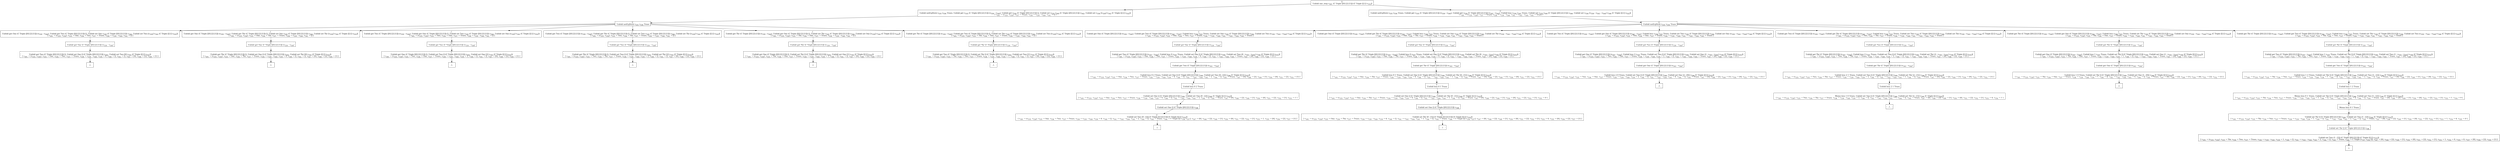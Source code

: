 digraph {
    graph [rankdir=TB
          ,bgcolor=transparent];
    node [shape=box
         ,fillcolor=white
         ,style=filled];
    0 [label=<O <BR/> Unfold one_step v<SUB>491</SUB> (C Triple [[0] [2] [1]]) (C Triple [[] [] v<SUB>532</SUB>])>];
    1 [label=<C <BR/> Unfold notEqStick v<SUB>535</SUB> v<SUB>536</SUB> Trueo, Unfold get v<SUB>535</SUB> (C Triple [[0] [2] [1]]) (v<SUB>539</SUB> : v<SUB>540</SUB>), Unfold get v<SUB>536</SUB> (C Triple [[0] [2] [1]]) [], Unfold set v<SUB>535</SUB> v<SUB>540</SUB> (C Triple [[0] [2] [1]]) v<SUB>542</SUB>, Unfold set v<SUB>536</SUB> [v<SUB>539</SUB>] v<SUB>542</SUB> (C Triple [[] [] v<SUB>532</SUB>]) <BR/>  [ v<SUB>491</SUB> &rarr; (v<SUB>535</SUB>, v<SUB>536</SUB>), v<SUB>537</SUB> &rarr; Trueo, v<SUB>538</SUB> &rarr; v<SUB>539</SUB> : v<SUB>540</SUB>, v<SUB>541</SUB> &rarr; [] ] >];
    2 [label=<C <BR/> Unfold notEqStick v<SUB>535</SUB> v<SUB>536</SUB> Trueo, Unfold get v<SUB>535</SUB> (C Triple [[0] [2] [1]]) (v<SUB>539</SUB> : v<SUB>540</SUB>), Unfold get v<SUB>536</SUB> (C Triple [[0] [2] [1]]) (v<SUB>543</SUB> : v<SUB>544</SUB>), Unfold less v<SUB>539</SUB> v<SUB>543</SUB> Trueo, Unfold set v<SUB>535</SUB> v<SUB>540</SUB> (C Triple [[0] [2] [1]]) v<SUB>546</SUB>, Unfold set v<SUB>536</SUB> (v<SUB>539</SUB> : v<SUB>543</SUB> : v<SUB>544</SUB>) v<SUB>546</SUB> (C Triple [[] [] v<SUB>532</SUB>]) <BR/>  [ v<SUB>491</SUB> &rarr; (v<SUB>535</SUB>, v<SUB>536</SUB>), v<SUB>537</SUB> &rarr; Trueo, v<SUB>538</SUB> &rarr; v<SUB>539</SUB> : v<SUB>540</SUB>, v<SUB>541</SUB> &rarr; v<SUB>543</SUB> : v<SUB>544</SUB>, v<SUB>545</SUB> &rarr; Trueo ] >];
    3 [label=<O <BR/> Unfold notEqStick v<SUB>535</SUB> v<SUB>536</SUB> Trueo>];
    4 [label=<C <BR/> Unfold get One (C Triple [[0] [2] [1]]) (v<SUB>539</SUB> : v<SUB>540</SUB>), Unfold get Two (C Triple [[0] [2] [1]]) [], Unfold set One v<SUB>540</SUB> (C Triple [[0] [2] [1]]) v<SUB>542</SUB>, Unfold set Two [v<SUB>539</SUB>] v<SUB>542</SUB> (C Triple [[] [] v<SUB>532</SUB>]) <BR/>  [ v<SUB>491</SUB> &rarr; (v<SUB>535</SUB>, v<SUB>536</SUB>), v<SUB>535</SUB> &rarr; One, v<SUB>536</SUB> &rarr; Two, v<SUB>537</SUB> &rarr; Trueo, v<SUB>538</SUB> &rarr; v<SUB>539</SUB> : v<SUB>540</SUB>, v<SUB>541</SUB> &rarr; [] ] >];
    5 [label=<C <BR/> Unfold get One (C Triple [[0] [2] [1]]) (v<SUB>539</SUB> : v<SUB>540</SUB>), Unfold get Thr (C Triple [[0] [2] [1]]) [], Unfold set One v<SUB>540</SUB> (C Triple [[0] [2] [1]]) v<SUB>542</SUB>, Unfold set Thr [v<SUB>539</SUB>] v<SUB>542</SUB> (C Triple [[] [] v<SUB>532</SUB>]) <BR/>  [ v<SUB>491</SUB> &rarr; (v<SUB>535</SUB>, v<SUB>536</SUB>), v<SUB>535</SUB> &rarr; One, v<SUB>536</SUB> &rarr; Thr, v<SUB>537</SUB> &rarr; Trueo, v<SUB>538</SUB> &rarr; v<SUB>539</SUB> : v<SUB>540</SUB>, v<SUB>541</SUB> &rarr; [] ] >];
    6 [label=<C <BR/> Unfold get Two (C Triple [[0] [2] [1]]) (v<SUB>539</SUB> : v<SUB>540</SUB>), Unfold get One (C Triple [[0] [2] [1]]) [], Unfold set Two v<SUB>540</SUB> (C Triple [[0] [2] [1]]) v<SUB>542</SUB>, Unfold set One [v<SUB>539</SUB>] v<SUB>542</SUB> (C Triple [[] [] v<SUB>532</SUB>]) <BR/>  [ v<SUB>491</SUB> &rarr; (v<SUB>535</SUB>, v<SUB>536</SUB>), v<SUB>535</SUB> &rarr; Two, v<SUB>536</SUB> &rarr; One, v<SUB>537</SUB> &rarr; Trueo, v<SUB>538</SUB> &rarr; v<SUB>539</SUB> : v<SUB>540</SUB>, v<SUB>541</SUB> &rarr; [] ] >];
    7 [label=<C <BR/> Unfold get Two (C Triple [[0] [2] [1]]) (v<SUB>539</SUB> : v<SUB>540</SUB>), Unfold get Thr (C Triple [[0] [2] [1]]) [], Unfold set Two v<SUB>540</SUB> (C Triple [[0] [2] [1]]) v<SUB>542</SUB>, Unfold set Thr [v<SUB>539</SUB>] v<SUB>542</SUB> (C Triple [[] [] v<SUB>532</SUB>]) <BR/>  [ v<SUB>491</SUB> &rarr; (v<SUB>535</SUB>, v<SUB>536</SUB>), v<SUB>535</SUB> &rarr; Two, v<SUB>536</SUB> &rarr; Thr, v<SUB>537</SUB> &rarr; Trueo, v<SUB>538</SUB> &rarr; v<SUB>539</SUB> : v<SUB>540</SUB>, v<SUB>541</SUB> &rarr; [] ] >];
    8 [label=<C <BR/> Unfold get Thr (C Triple [[0] [2] [1]]) (v<SUB>539</SUB> : v<SUB>540</SUB>), Unfold get One (C Triple [[0] [2] [1]]) [], Unfold set Thr v<SUB>540</SUB> (C Triple [[0] [2] [1]]) v<SUB>542</SUB>, Unfold set One [v<SUB>539</SUB>] v<SUB>542</SUB> (C Triple [[] [] v<SUB>532</SUB>]) <BR/>  [ v<SUB>491</SUB> &rarr; (v<SUB>535</SUB>, v<SUB>536</SUB>), v<SUB>535</SUB> &rarr; Thr, v<SUB>536</SUB> &rarr; One, v<SUB>537</SUB> &rarr; Trueo, v<SUB>538</SUB> &rarr; v<SUB>539</SUB> : v<SUB>540</SUB>, v<SUB>541</SUB> &rarr; [] ] >];
    9 [label=<C <BR/> Unfold get Thr (C Triple [[0] [2] [1]]) (v<SUB>539</SUB> : v<SUB>540</SUB>), Unfold get Two (C Triple [[0] [2] [1]]) [], Unfold set Thr v<SUB>540</SUB> (C Triple [[0] [2] [1]]) v<SUB>542</SUB>, Unfold set Two [v<SUB>539</SUB>] v<SUB>542</SUB> (C Triple [[] [] v<SUB>532</SUB>]) <BR/>  [ v<SUB>491</SUB> &rarr; (v<SUB>535</SUB>, v<SUB>536</SUB>), v<SUB>535</SUB> &rarr; Thr, v<SUB>536</SUB> &rarr; Two, v<SUB>537</SUB> &rarr; Trueo, v<SUB>538</SUB> &rarr; v<SUB>539</SUB> : v<SUB>540</SUB>, v<SUB>541</SUB> &rarr; [] ] >];
    10 [label=<O <BR/> Unfold get One (C Triple [[0] [2] [1]]) (v<SUB>539</SUB> : v<SUB>540</SUB>)>];
    11 [label=<C <BR/> Unfold get Two (C Triple [[0] [2] [1]]) [], Unfold set One [] (C Triple [[0] [2] [1]]) v<SUB>542</SUB>, Unfold set Two [0] v<SUB>542</SUB> (C Triple [[] [] v<SUB>532</SUB>]) <BR/>  [ v<SUB>491</SUB> &rarr; (v<SUB>535</SUB>, v<SUB>536</SUB>), v<SUB>535</SUB> &rarr; One, v<SUB>536</SUB> &rarr; Two, v<SUB>537</SUB> &rarr; Trueo, v<SUB>538</SUB> &rarr; v<SUB>539</SUB> : v<SUB>540</SUB>, v<SUB>539</SUB> &rarr; 0, v<SUB>540</SUB> &rarr; [], v<SUB>541</SUB> &rarr; [], v<SUB>547</SUB> &rarr; [0], v<SUB>548</SUB> &rarr; [2], v<SUB>549</SUB> &rarr; [1] ] >];
    12 [label=<_|_>];
    13 [label=<O <BR/> Unfold get One (C Triple [[0] [2] [1]]) (v<SUB>539</SUB> : v<SUB>540</SUB>)>];
    14 [label=<C <BR/> Unfold get Thr (C Triple [[0] [2] [1]]) [], Unfold set One [] (C Triple [[0] [2] [1]]) v<SUB>542</SUB>, Unfold set Thr [0] v<SUB>542</SUB> (C Triple [[] [] v<SUB>532</SUB>]) <BR/>  [ v<SUB>491</SUB> &rarr; (v<SUB>535</SUB>, v<SUB>536</SUB>), v<SUB>535</SUB> &rarr; One, v<SUB>536</SUB> &rarr; Thr, v<SUB>537</SUB> &rarr; Trueo, v<SUB>538</SUB> &rarr; v<SUB>539</SUB> : v<SUB>540</SUB>, v<SUB>539</SUB> &rarr; 0, v<SUB>540</SUB> &rarr; [], v<SUB>541</SUB> &rarr; [], v<SUB>547</SUB> &rarr; [0], v<SUB>548</SUB> &rarr; [2], v<SUB>549</SUB> &rarr; [1] ] >];
    15 [label=<_|_>];
    16 [label=<O <BR/> Unfold get Two (C Triple [[0] [2] [1]]) (v<SUB>539</SUB> : v<SUB>540</SUB>)>];
    17 [label=<C <BR/> Unfold get One (C Triple [[0] [2] [1]]) [], Unfold set Two [] (C Triple [[0] [2] [1]]) v<SUB>542</SUB>, Unfold set One [2] v<SUB>542</SUB> (C Triple [[] [] v<SUB>532</SUB>]) <BR/>  [ v<SUB>491</SUB> &rarr; (v<SUB>535</SUB>, v<SUB>536</SUB>), v<SUB>535</SUB> &rarr; Two, v<SUB>536</SUB> &rarr; One, v<SUB>537</SUB> &rarr; Trueo, v<SUB>538</SUB> &rarr; v<SUB>539</SUB> : v<SUB>540</SUB>, v<SUB>539</SUB> &rarr; 2, v<SUB>540</SUB> &rarr; [], v<SUB>541</SUB> &rarr; [], v<SUB>547</SUB> &rarr; [0], v<SUB>548</SUB> &rarr; [2], v<SUB>549</SUB> &rarr; [1] ] >];
    18 [label=<_|_>];
    19 [label=<O <BR/> Unfold get Two (C Triple [[0] [2] [1]]) (v<SUB>539</SUB> : v<SUB>540</SUB>)>];
    20 [label=<C <BR/> Unfold get Thr (C Triple [[0] [2] [1]]) [], Unfold set Two [] (C Triple [[0] [2] [1]]) v<SUB>542</SUB>, Unfold set Thr [2] v<SUB>542</SUB> (C Triple [[] [] v<SUB>532</SUB>]) <BR/>  [ v<SUB>491</SUB> &rarr; (v<SUB>535</SUB>, v<SUB>536</SUB>), v<SUB>535</SUB> &rarr; Two, v<SUB>536</SUB> &rarr; Thr, v<SUB>537</SUB> &rarr; Trueo, v<SUB>538</SUB> &rarr; v<SUB>539</SUB> : v<SUB>540</SUB>, v<SUB>539</SUB> &rarr; 2, v<SUB>540</SUB> &rarr; [], v<SUB>541</SUB> &rarr; [], v<SUB>547</SUB> &rarr; [0], v<SUB>548</SUB> &rarr; [2], v<SUB>549</SUB> &rarr; [1] ] >];
    21 [label=<_|_>];
    22 [label=<O <BR/> Unfold get Thr (C Triple [[0] [2] [1]]) (v<SUB>539</SUB> : v<SUB>540</SUB>)>];
    23 [label=<C <BR/> Unfold get One (C Triple [[0] [2] [1]]) [], Unfold set Thr [] (C Triple [[0] [2] [1]]) v<SUB>542</SUB>, Unfold set One [1] v<SUB>542</SUB> (C Triple [[] [] v<SUB>532</SUB>]) <BR/>  [ v<SUB>491</SUB> &rarr; (v<SUB>535</SUB>, v<SUB>536</SUB>), v<SUB>535</SUB> &rarr; Thr, v<SUB>536</SUB> &rarr; One, v<SUB>537</SUB> &rarr; Trueo, v<SUB>538</SUB> &rarr; v<SUB>539</SUB> : v<SUB>540</SUB>, v<SUB>539</SUB> &rarr; 1, v<SUB>540</SUB> &rarr; [], v<SUB>541</SUB> &rarr; [], v<SUB>547</SUB> &rarr; [0], v<SUB>548</SUB> &rarr; [2], v<SUB>549</SUB> &rarr; [1] ] >];
    24 [label=<_|_>];
    25 [label=<O <BR/> Unfold get Thr (C Triple [[0] [2] [1]]) (v<SUB>539</SUB> : v<SUB>540</SUB>)>];
    26 [label=<C <BR/> Unfold get Two (C Triple [[0] [2] [1]]) [], Unfold set Thr [] (C Triple [[0] [2] [1]]) v<SUB>542</SUB>, Unfold set Two [1] v<SUB>542</SUB> (C Triple [[] [] v<SUB>532</SUB>]) <BR/>  [ v<SUB>491</SUB> &rarr; (v<SUB>535</SUB>, v<SUB>536</SUB>), v<SUB>535</SUB> &rarr; Thr, v<SUB>536</SUB> &rarr; Two, v<SUB>537</SUB> &rarr; Trueo, v<SUB>538</SUB> &rarr; v<SUB>539</SUB> : v<SUB>540</SUB>, v<SUB>539</SUB> &rarr; 1, v<SUB>540</SUB> &rarr; [], v<SUB>541</SUB> &rarr; [], v<SUB>547</SUB> &rarr; [0], v<SUB>548</SUB> &rarr; [2], v<SUB>549</SUB> &rarr; [1] ] >];
    27 [label=<_|_>];
    28 [label=<O <BR/> Unfold notEqStick v<SUB>535</SUB> v<SUB>536</SUB> Trueo>];
    29 [label=<C <BR/> Unfold get One (C Triple [[0] [2] [1]]) (v<SUB>539</SUB> : v<SUB>540</SUB>), Unfold get Two (C Triple [[0] [2] [1]]) (v<SUB>543</SUB> : v<SUB>544</SUB>), Unfold less v<SUB>539</SUB> v<SUB>543</SUB> Trueo, Unfold set One v<SUB>540</SUB> (C Triple [[0] [2] [1]]) v<SUB>546</SUB>, Unfold set Two (v<SUB>539</SUB> : v<SUB>543</SUB> : v<SUB>544</SUB>) v<SUB>546</SUB> (C Triple [[] [] v<SUB>532</SUB>]) <BR/>  [ v<SUB>491</SUB> &rarr; (v<SUB>535</SUB>, v<SUB>536</SUB>), v<SUB>535</SUB> &rarr; One, v<SUB>536</SUB> &rarr; Two, v<SUB>537</SUB> &rarr; Trueo, v<SUB>538</SUB> &rarr; v<SUB>539</SUB> : v<SUB>540</SUB>, v<SUB>541</SUB> &rarr; v<SUB>543</SUB> : v<SUB>544</SUB>, v<SUB>545</SUB> &rarr; Trueo ] >];
    30 [label=<C <BR/> Unfold get One (C Triple [[0] [2] [1]]) (v<SUB>539</SUB> : v<SUB>540</SUB>), Unfold get Thr (C Triple [[0] [2] [1]]) (v<SUB>543</SUB> : v<SUB>544</SUB>), Unfold less v<SUB>539</SUB> v<SUB>543</SUB> Trueo, Unfold set One v<SUB>540</SUB> (C Triple [[0] [2] [1]]) v<SUB>546</SUB>, Unfold set Thr (v<SUB>539</SUB> : v<SUB>543</SUB> : v<SUB>544</SUB>) v<SUB>546</SUB> (C Triple [[] [] v<SUB>532</SUB>]) <BR/>  [ v<SUB>491</SUB> &rarr; (v<SUB>535</SUB>, v<SUB>536</SUB>), v<SUB>535</SUB> &rarr; One, v<SUB>536</SUB> &rarr; Thr, v<SUB>537</SUB> &rarr; Trueo, v<SUB>538</SUB> &rarr; v<SUB>539</SUB> : v<SUB>540</SUB>, v<SUB>541</SUB> &rarr; v<SUB>543</SUB> : v<SUB>544</SUB>, v<SUB>545</SUB> &rarr; Trueo ] >];
    31 [label=<C <BR/> Unfold get Two (C Triple [[0] [2] [1]]) (v<SUB>539</SUB> : v<SUB>540</SUB>), Unfold get One (C Triple [[0] [2] [1]]) (v<SUB>543</SUB> : v<SUB>544</SUB>), Unfold less v<SUB>539</SUB> v<SUB>543</SUB> Trueo, Unfold set Two v<SUB>540</SUB> (C Triple [[0] [2] [1]]) v<SUB>546</SUB>, Unfold set One (v<SUB>539</SUB> : v<SUB>543</SUB> : v<SUB>544</SUB>) v<SUB>546</SUB> (C Triple [[] [] v<SUB>532</SUB>]) <BR/>  [ v<SUB>491</SUB> &rarr; (v<SUB>535</SUB>, v<SUB>536</SUB>), v<SUB>535</SUB> &rarr; Two, v<SUB>536</SUB> &rarr; One, v<SUB>537</SUB> &rarr; Trueo, v<SUB>538</SUB> &rarr; v<SUB>539</SUB> : v<SUB>540</SUB>, v<SUB>541</SUB> &rarr; v<SUB>543</SUB> : v<SUB>544</SUB>, v<SUB>545</SUB> &rarr; Trueo ] >];
    32 [label=<C <BR/> Unfold get Two (C Triple [[0] [2] [1]]) (v<SUB>539</SUB> : v<SUB>540</SUB>), Unfold get Thr (C Triple [[0] [2] [1]]) (v<SUB>543</SUB> : v<SUB>544</SUB>), Unfold less v<SUB>539</SUB> v<SUB>543</SUB> Trueo, Unfold set Two v<SUB>540</SUB> (C Triple [[0] [2] [1]]) v<SUB>546</SUB>, Unfold set Thr (v<SUB>539</SUB> : v<SUB>543</SUB> : v<SUB>544</SUB>) v<SUB>546</SUB> (C Triple [[] [] v<SUB>532</SUB>]) <BR/>  [ v<SUB>491</SUB> &rarr; (v<SUB>535</SUB>, v<SUB>536</SUB>), v<SUB>535</SUB> &rarr; Two, v<SUB>536</SUB> &rarr; Thr, v<SUB>537</SUB> &rarr; Trueo, v<SUB>538</SUB> &rarr; v<SUB>539</SUB> : v<SUB>540</SUB>, v<SUB>541</SUB> &rarr; v<SUB>543</SUB> : v<SUB>544</SUB>, v<SUB>545</SUB> &rarr; Trueo ] >];
    33 [label=<C <BR/> Unfold get Thr (C Triple [[0] [2] [1]]) (v<SUB>539</SUB> : v<SUB>540</SUB>), Unfold get One (C Triple [[0] [2] [1]]) (v<SUB>543</SUB> : v<SUB>544</SUB>), Unfold less v<SUB>539</SUB> v<SUB>543</SUB> Trueo, Unfold set Thr v<SUB>540</SUB> (C Triple [[0] [2] [1]]) v<SUB>546</SUB>, Unfold set One (v<SUB>539</SUB> : v<SUB>543</SUB> : v<SUB>544</SUB>) v<SUB>546</SUB> (C Triple [[] [] v<SUB>532</SUB>]) <BR/>  [ v<SUB>491</SUB> &rarr; (v<SUB>535</SUB>, v<SUB>536</SUB>), v<SUB>535</SUB> &rarr; Thr, v<SUB>536</SUB> &rarr; One, v<SUB>537</SUB> &rarr; Trueo, v<SUB>538</SUB> &rarr; v<SUB>539</SUB> : v<SUB>540</SUB>, v<SUB>541</SUB> &rarr; v<SUB>543</SUB> : v<SUB>544</SUB>, v<SUB>545</SUB> &rarr; Trueo ] >];
    34 [label=<C <BR/> Unfold get Thr (C Triple [[0] [2] [1]]) (v<SUB>539</SUB> : v<SUB>540</SUB>), Unfold get Two (C Triple [[0] [2] [1]]) (v<SUB>543</SUB> : v<SUB>544</SUB>), Unfold less v<SUB>539</SUB> v<SUB>543</SUB> Trueo, Unfold set Thr v<SUB>540</SUB> (C Triple [[0] [2] [1]]) v<SUB>546</SUB>, Unfold set Two (v<SUB>539</SUB> : v<SUB>543</SUB> : v<SUB>544</SUB>) v<SUB>546</SUB> (C Triple [[] [] v<SUB>532</SUB>]) <BR/>  [ v<SUB>491</SUB> &rarr; (v<SUB>535</SUB>, v<SUB>536</SUB>), v<SUB>535</SUB> &rarr; Thr, v<SUB>536</SUB> &rarr; Two, v<SUB>537</SUB> &rarr; Trueo, v<SUB>538</SUB> &rarr; v<SUB>539</SUB> : v<SUB>540</SUB>, v<SUB>541</SUB> &rarr; v<SUB>543</SUB> : v<SUB>544</SUB>, v<SUB>545</SUB> &rarr; Trueo ] >];
    35 [label=<O <BR/> Unfold get One (C Triple [[0] [2] [1]]) (v<SUB>539</SUB> : v<SUB>540</SUB>)>];
    36 [label=<C <BR/> Unfold get Two (C Triple [[0] [2] [1]]) (v<SUB>543</SUB> : v<SUB>544</SUB>), Unfold less 0 v<SUB>543</SUB> Trueo, Unfold set One [] (C Triple [[0] [2] [1]]) v<SUB>546</SUB>, Unfold set Two (0 : v<SUB>543</SUB> : v<SUB>544</SUB>) v<SUB>546</SUB> (C Triple [[] [] v<SUB>532</SUB>]) <BR/>  [ v<SUB>491</SUB> &rarr; (v<SUB>535</SUB>, v<SUB>536</SUB>), v<SUB>535</SUB> &rarr; One, v<SUB>536</SUB> &rarr; Two, v<SUB>537</SUB> &rarr; Trueo, v<SUB>538</SUB> &rarr; v<SUB>539</SUB> : v<SUB>540</SUB>, v<SUB>539</SUB> &rarr; 0, v<SUB>540</SUB> &rarr; [], v<SUB>541</SUB> &rarr; v<SUB>543</SUB> : v<SUB>544</SUB>, v<SUB>545</SUB> &rarr; Trueo, v<SUB>547</SUB> &rarr; [0], v<SUB>548</SUB> &rarr; [2], v<SUB>549</SUB> &rarr; [1] ] >];
    37 [label=<O <BR/> Unfold get Two (C Triple [[0] [2] [1]]) (v<SUB>543</SUB> : v<SUB>544</SUB>)>];
    38 [label=<C <BR/> Unfold less 0 2 Trueo, Unfold set One [] (C Triple [[0] [2] [1]]) v<SUB>546</SUB>, Unfold set Two (0 : [2]) v<SUB>546</SUB> (C Triple [[] [] v<SUB>532</SUB>]) <BR/>  [ v<SUB>491</SUB> &rarr; (v<SUB>535</SUB>, v<SUB>536</SUB>), v<SUB>535</SUB> &rarr; One, v<SUB>536</SUB> &rarr; Two, v<SUB>537</SUB> &rarr; Trueo, v<SUB>538</SUB> &rarr; v<SUB>539</SUB> : v<SUB>540</SUB>, v<SUB>539</SUB> &rarr; 0, v<SUB>540</SUB> &rarr; [], v<SUB>541</SUB> &rarr; v<SUB>543</SUB> : v<SUB>544</SUB>, v<SUB>543</SUB> &rarr; 2, v<SUB>544</SUB> &rarr; [], v<SUB>545</SUB> &rarr; Trueo, v<SUB>547</SUB> &rarr; [0], v<SUB>548</SUB> &rarr; [2], v<SUB>549</SUB> &rarr; [1], v<SUB>550</SUB> &rarr; [0], v<SUB>551</SUB> &rarr; [2], v<SUB>552</SUB> &rarr; [1] ] >];
    39 [label=<O <BR/> Unfold less 0 2 Trueo>];
    40 [label=<C <BR/> Unfold set One [] (C Triple [[0] [2] [1]]) v<SUB>546</SUB>, Unfold set Two (0 : [2]) v<SUB>546</SUB> (C Triple [[] [] v<SUB>532</SUB>]) <BR/>  [ v<SUB>491</SUB> &rarr; (v<SUB>535</SUB>, v<SUB>536</SUB>), v<SUB>535</SUB> &rarr; One, v<SUB>536</SUB> &rarr; Two, v<SUB>537</SUB> &rarr; Trueo, v<SUB>538</SUB> &rarr; v<SUB>539</SUB> : v<SUB>540</SUB>, v<SUB>539</SUB> &rarr; 0, v<SUB>540</SUB> &rarr; [], v<SUB>541</SUB> &rarr; v<SUB>543</SUB> : v<SUB>544</SUB>, v<SUB>543</SUB> &rarr; 2, v<SUB>544</SUB> &rarr; [], v<SUB>545</SUB> &rarr; Trueo, v<SUB>547</SUB> &rarr; [0], v<SUB>548</SUB> &rarr; [2], v<SUB>549</SUB> &rarr; [1], v<SUB>550</SUB> &rarr; [0], v<SUB>551</SUB> &rarr; [2], v<SUB>552</SUB> &rarr; [1], v<SUB>553</SUB> &rarr; 1 ] >];
    41 [label=<O <BR/> Unfold set One [] (C Triple [[0] [2] [1]]) v<SUB>546</SUB>>];
    42 [label=<C <BR/> Unfold set Two (0 : [2]) (C Triple [[] [2] [1]]) (C Triple [[] [] v<SUB>532</SUB>]) <BR/>  [ v<SUB>491</SUB> &rarr; (v<SUB>535</SUB>, v<SUB>536</SUB>), v<SUB>535</SUB> &rarr; One, v<SUB>536</SUB> &rarr; Two, v<SUB>537</SUB> &rarr; Trueo, v<SUB>538</SUB> &rarr; v<SUB>539</SUB> : v<SUB>540</SUB>, v<SUB>539</SUB> &rarr; 0, v<SUB>540</SUB> &rarr; [], v<SUB>541</SUB> &rarr; v<SUB>543</SUB> : v<SUB>544</SUB>, v<SUB>543</SUB> &rarr; 2, v<SUB>544</SUB> &rarr; [], v<SUB>545</SUB> &rarr; Trueo, v<SUB>546</SUB> &rarr; C Triple [[] v<SUB>556</SUB> v<SUB>557</SUB>], v<SUB>547</SUB> &rarr; [0], v<SUB>548</SUB> &rarr; [2], v<SUB>549</SUB> &rarr; [1], v<SUB>550</SUB> &rarr; [0], v<SUB>551</SUB> &rarr; [2], v<SUB>552</SUB> &rarr; [1], v<SUB>553</SUB> &rarr; 1, v<SUB>555</SUB> &rarr; [0], v<SUB>556</SUB> &rarr; [2], v<SUB>557</SUB> &rarr; [1] ] >];
    43 [label=<_|_>];
    44 [label=<O <BR/> Unfold get One (C Triple [[0] [2] [1]]) (v<SUB>539</SUB> : v<SUB>540</SUB>)>];
    45 [label=<C <BR/> Unfold get Thr (C Triple [[0] [2] [1]]) (v<SUB>543</SUB> : v<SUB>544</SUB>), Unfold less 0 v<SUB>543</SUB> Trueo, Unfold set One [] (C Triple [[0] [2] [1]]) v<SUB>546</SUB>, Unfold set Thr (0 : v<SUB>543</SUB> : v<SUB>544</SUB>) v<SUB>546</SUB> (C Triple [[] [] v<SUB>532</SUB>]) <BR/>  [ v<SUB>491</SUB> &rarr; (v<SUB>535</SUB>, v<SUB>536</SUB>), v<SUB>535</SUB> &rarr; One, v<SUB>536</SUB> &rarr; Thr, v<SUB>537</SUB> &rarr; Trueo, v<SUB>538</SUB> &rarr; v<SUB>539</SUB> : v<SUB>540</SUB>, v<SUB>539</SUB> &rarr; 0, v<SUB>540</SUB> &rarr; [], v<SUB>541</SUB> &rarr; v<SUB>543</SUB> : v<SUB>544</SUB>, v<SUB>545</SUB> &rarr; Trueo, v<SUB>547</SUB> &rarr; [0], v<SUB>548</SUB> &rarr; [2], v<SUB>549</SUB> &rarr; [1] ] >];
    46 [label=<O <BR/> Unfold get Thr (C Triple [[0] [2] [1]]) (v<SUB>543</SUB> : v<SUB>544</SUB>)>];
    47 [label=<C <BR/> Unfold less 0 1 Trueo, Unfold set One [] (C Triple [[0] [2] [1]]) v<SUB>546</SUB>, Unfold set Thr (0 : [1]) v<SUB>546</SUB> (C Triple [[] [] v<SUB>532</SUB>]) <BR/>  [ v<SUB>491</SUB> &rarr; (v<SUB>535</SUB>, v<SUB>536</SUB>), v<SUB>535</SUB> &rarr; One, v<SUB>536</SUB> &rarr; Thr, v<SUB>537</SUB> &rarr; Trueo, v<SUB>538</SUB> &rarr; v<SUB>539</SUB> : v<SUB>540</SUB>, v<SUB>539</SUB> &rarr; 0, v<SUB>540</SUB> &rarr; [], v<SUB>541</SUB> &rarr; v<SUB>543</SUB> : v<SUB>544</SUB>, v<SUB>543</SUB> &rarr; 1, v<SUB>544</SUB> &rarr; [], v<SUB>545</SUB> &rarr; Trueo, v<SUB>547</SUB> &rarr; [0], v<SUB>548</SUB> &rarr; [2], v<SUB>549</SUB> &rarr; [1], v<SUB>550</SUB> &rarr; [0], v<SUB>551</SUB> &rarr; [2], v<SUB>552</SUB> &rarr; [1] ] >];
    48 [label=<O <BR/> Unfold less 0 1 Trueo>];
    49 [label=<C <BR/> Unfold set One [] (C Triple [[0] [2] [1]]) v<SUB>546</SUB>, Unfold set Thr (0 : [1]) v<SUB>546</SUB> (C Triple [[] [] v<SUB>532</SUB>]) <BR/>  [ v<SUB>491</SUB> &rarr; (v<SUB>535</SUB>, v<SUB>536</SUB>), v<SUB>535</SUB> &rarr; One, v<SUB>536</SUB> &rarr; Thr, v<SUB>537</SUB> &rarr; Trueo, v<SUB>538</SUB> &rarr; v<SUB>539</SUB> : v<SUB>540</SUB>, v<SUB>539</SUB> &rarr; 0, v<SUB>540</SUB> &rarr; [], v<SUB>541</SUB> &rarr; v<SUB>543</SUB> : v<SUB>544</SUB>, v<SUB>543</SUB> &rarr; 1, v<SUB>544</SUB> &rarr; [], v<SUB>545</SUB> &rarr; Trueo, v<SUB>547</SUB> &rarr; [0], v<SUB>548</SUB> &rarr; [2], v<SUB>549</SUB> &rarr; [1], v<SUB>550</SUB> &rarr; [0], v<SUB>551</SUB> &rarr; [2], v<SUB>552</SUB> &rarr; [1], v<SUB>553</SUB> &rarr; 0 ] >];
    50 [label=<O <BR/> Unfold set One [] (C Triple [[0] [2] [1]]) v<SUB>546</SUB>>];
    51 [label=<C <BR/> Unfold set Thr (0 : [1]) (C Triple [[] [2] [1]]) (C Triple [[] [] v<SUB>532</SUB>]) <BR/>  [ v<SUB>491</SUB> &rarr; (v<SUB>535</SUB>, v<SUB>536</SUB>), v<SUB>535</SUB> &rarr; One, v<SUB>536</SUB> &rarr; Thr, v<SUB>537</SUB> &rarr; Trueo, v<SUB>538</SUB> &rarr; v<SUB>539</SUB> : v<SUB>540</SUB>, v<SUB>539</SUB> &rarr; 0, v<SUB>540</SUB> &rarr; [], v<SUB>541</SUB> &rarr; v<SUB>543</SUB> : v<SUB>544</SUB>, v<SUB>543</SUB> &rarr; 1, v<SUB>544</SUB> &rarr; [], v<SUB>545</SUB> &rarr; Trueo, v<SUB>546</SUB> &rarr; C Triple [[] v<SUB>556</SUB> v<SUB>557</SUB>], v<SUB>547</SUB> &rarr; [0], v<SUB>548</SUB> &rarr; [2], v<SUB>549</SUB> &rarr; [1], v<SUB>550</SUB> &rarr; [0], v<SUB>551</SUB> &rarr; [2], v<SUB>552</SUB> &rarr; [1], v<SUB>553</SUB> &rarr; 0, v<SUB>555</SUB> &rarr; [0], v<SUB>556</SUB> &rarr; [2], v<SUB>557</SUB> &rarr; [1] ] >];
    52 [label=<_|_>];
    53 [label=<O <BR/> Unfold get Two (C Triple [[0] [2] [1]]) (v<SUB>539</SUB> : v<SUB>540</SUB>)>];
    54 [label=<C <BR/> Unfold get One (C Triple [[0] [2] [1]]) (v<SUB>543</SUB> : v<SUB>544</SUB>), Unfold less 2 v<SUB>543</SUB> Trueo, Unfold set Two [] (C Triple [[0] [2] [1]]) v<SUB>546</SUB>, Unfold set One (2 : v<SUB>543</SUB> : v<SUB>544</SUB>) v<SUB>546</SUB> (C Triple [[] [] v<SUB>532</SUB>]) <BR/>  [ v<SUB>491</SUB> &rarr; (v<SUB>535</SUB>, v<SUB>536</SUB>), v<SUB>535</SUB> &rarr; Two, v<SUB>536</SUB> &rarr; One, v<SUB>537</SUB> &rarr; Trueo, v<SUB>538</SUB> &rarr; v<SUB>539</SUB> : v<SUB>540</SUB>, v<SUB>539</SUB> &rarr; 2, v<SUB>540</SUB> &rarr; [], v<SUB>541</SUB> &rarr; v<SUB>543</SUB> : v<SUB>544</SUB>, v<SUB>545</SUB> &rarr; Trueo, v<SUB>547</SUB> &rarr; [0], v<SUB>548</SUB> &rarr; [2], v<SUB>549</SUB> &rarr; [1] ] >];
    55 [label=<O <BR/> Unfold get One (C Triple [[0] [2] [1]]) (v<SUB>543</SUB> : v<SUB>544</SUB>)>];
    56 [label=<C <BR/> Unfold less 2 0 Trueo, Unfold set Two [] (C Triple [[0] [2] [1]]) v<SUB>546</SUB>, Unfold set One (2 : [0]) v<SUB>546</SUB> (C Triple [[] [] v<SUB>532</SUB>]) <BR/>  [ v<SUB>491</SUB> &rarr; (v<SUB>535</SUB>, v<SUB>536</SUB>), v<SUB>535</SUB> &rarr; Two, v<SUB>536</SUB> &rarr; One, v<SUB>537</SUB> &rarr; Trueo, v<SUB>538</SUB> &rarr; v<SUB>539</SUB> : v<SUB>540</SUB>, v<SUB>539</SUB> &rarr; 2, v<SUB>540</SUB> &rarr; [], v<SUB>541</SUB> &rarr; v<SUB>543</SUB> : v<SUB>544</SUB>, v<SUB>543</SUB> &rarr; 0, v<SUB>544</SUB> &rarr; [], v<SUB>545</SUB> &rarr; Trueo, v<SUB>547</SUB> &rarr; [0], v<SUB>548</SUB> &rarr; [2], v<SUB>549</SUB> &rarr; [1], v<SUB>550</SUB> &rarr; [0], v<SUB>551</SUB> &rarr; [2], v<SUB>552</SUB> &rarr; [1] ] >];
    57 [label=<_|_>];
    58 [label=<O <BR/> Unfold get Two (C Triple [[0] [2] [1]]) (v<SUB>539</SUB> : v<SUB>540</SUB>)>];
    59 [label=<C <BR/> Unfold get Thr (C Triple [[0] [2] [1]]) (v<SUB>543</SUB> : v<SUB>544</SUB>), Unfold less 2 v<SUB>543</SUB> Trueo, Unfold set Two [] (C Triple [[0] [2] [1]]) v<SUB>546</SUB>, Unfold set Thr (2 : v<SUB>543</SUB> : v<SUB>544</SUB>) v<SUB>546</SUB> (C Triple [[] [] v<SUB>532</SUB>]) <BR/>  [ v<SUB>491</SUB> &rarr; (v<SUB>535</SUB>, v<SUB>536</SUB>), v<SUB>535</SUB> &rarr; Two, v<SUB>536</SUB> &rarr; Thr, v<SUB>537</SUB> &rarr; Trueo, v<SUB>538</SUB> &rarr; v<SUB>539</SUB> : v<SUB>540</SUB>, v<SUB>539</SUB> &rarr; 2, v<SUB>540</SUB> &rarr; [], v<SUB>541</SUB> &rarr; v<SUB>543</SUB> : v<SUB>544</SUB>, v<SUB>545</SUB> &rarr; Trueo, v<SUB>547</SUB> &rarr; [0], v<SUB>548</SUB> &rarr; [2], v<SUB>549</SUB> &rarr; [1] ] >];
    60 [label=<O <BR/> Unfold get Thr (C Triple [[0] [2] [1]]) (v<SUB>543</SUB> : v<SUB>544</SUB>)>];
    61 [label=<C <BR/> Unfold less 2 1 Trueo, Unfold set Two [] (C Triple [[0] [2] [1]]) v<SUB>546</SUB>, Unfold set Thr (2 : [1]) v<SUB>546</SUB> (C Triple [[] [] v<SUB>532</SUB>]) <BR/>  [ v<SUB>491</SUB> &rarr; (v<SUB>535</SUB>, v<SUB>536</SUB>), v<SUB>535</SUB> &rarr; Two, v<SUB>536</SUB> &rarr; Thr, v<SUB>537</SUB> &rarr; Trueo, v<SUB>538</SUB> &rarr; v<SUB>539</SUB> : v<SUB>540</SUB>, v<SUB>539</SUB> &rarr; 2, v<SUB>540</SUB> &rarr; [], v<SUB>541</SUB> &rarr; v<SUB>543</SUB> : v<SUB>544</SUB>, v<SUB>543</SUB> &rarr; 1, v<SUB>544</SUB> &rarr; [], v<SUB>545</SUB> &rarr; Trueo, v<SUB>547</SUB> &rarr; [0], v<SUB>548</SUB> &rarr; [2], v<SUB>549</SUB> &rarr; [1], v<SUB>550</SUB> &rarr; [0], v<SUB>551</SUB> &rarr; [2], v<SUB>552</SUB> &rarr; [1] ] >];
    62 [label=<O <BR/> Unfold less 2 1 Trueo>];
    63 [label=<C <BR/> Memo less 1 0 Trueo, Unfold set Two [] (C Triple [[0] [2] [1]]) v<SUB>546</SUB>, Unfold set Thr (2 : [1]) v<SUB>546</SUB> (C Triple [[] [] v<SUB>532</SUB>]) <BR/>  [ v<SUB>491</SUB> &rarr; (v<SUB>535</SUB>, v<SUB>536</SUB>), v<SUB>535</SUB> &rarr; Two, v<SUB>536</SUB> &rarr; Thr, v<SUB>537</SUB> &rarr; Trueo, v<SUB>538</SUB> &rarr; v<SUB>539</SUB> : v<SUB>540</SUB>, v<SUB>539</SUB> &rarr; 2, v<SUB>540</SUB> &rarr; [], v<SUB>541</SUB> &rarr; v<SUB>543</SUB> : v<SUB>544</SUB>, v<SUB>543</SUB> &rarr; 1, v<SUB>544</SUB> &rarr; [], v<SUB>545</SUB> &rarr; Trueo, v<SUB>547</SUB> &rarr; [0], v<SUB>548</SUB> &rarr; [2], v<SUB>549</SUB> &rarr; [1], v<SUB>550</SUB> &rarr; [0], v<SUB>551</SUB> &rarr; [2], v<SUB>552</SUB> &rarr; [1], v<SUB>553</SUB> &rarr; 0, v<SUB>554</SUB> &rarr; 1 ] >];
    64 [label=<_|_>];
    65 [label=<O <BR/> Unfold get Thr (C Triple [[0] [2] [1]]) (v<SUB>539</SUB> : v<SUB>540</SUB>)>];
    66 [label=<C <BR/> Unfold get One (C Triple [[0] [2] [1]]) (v<SUB>543</SUB> : v<SUB>544</SUB>), Unfold less 1 v<SUB>543</SUB> Trueo, Unfold set Thr [] (C Triple [[0] [2] [1]]) v<SUB>546</SUB>, Unfold set One (1 : v<SUB>543</SUB> : v<SUB>544</SUB>) v<SUB>546</SUB> (C Triple [[] [] v<SUB>532</SUB>]) <BR/>  [ v<SUB>491</SUB> &rarr; (v<SUB>535</SUB>, v<SUB>536</SUB>), v<SUB>535</SUB> &rarr; Thr, v<SUB>536</SUB> &rarr; One, v<SUB>537</SUB> &rarr; Trueo, v<SUB>538</SUB> &rarr; v<SUB>539</SUB> : v<SUB>540</SUB>, v<SUB>539</SUB> &rarr; 1, v<SUB>540</SUB> &rarr; [], v<SUB>541</SUB> &rarr; v<SUB>543</SUB> : v<SUB>544</SUB>, v<SUB>545</SUB> &rarr; Trueo, v<SUB>547</SUB> &rarr; [0], v<SUB>548</SUB> &rarr; [2], v<SUB>549</SUB> &rarr; [1] ] >];
    67 [label=<O <BR/> Unfold get One (C Triple [[0] [2] [1]]) (v<SUB>543</SUB> : v<SUB>544</SUB>)>];
    68 [label=<C <BR/> Unfold less 1 0 Trueo, Unfold set Thr [] (C Triple [[0] [2] [1]]) v<SUB>546</SUB>, Unfold set One (1 : [0]) v<SUB>546</SUB> (C Triple [[] [] v<SUB>532</SUB>]) <BR/>  [ v<SUB>491</SUB> &rarr; (v<SUB>535</SUB>, v<SUB>536</SUB>), v<SUB>535</SUB> &rarr; Thr, v<SUB>536</SUB> &rarr; One, v<SUB>537</SUB> &rarr; Trueo, v<SUB>538</SUB> &rarr; v<SUB>539</SUB> : v<SUB>540</SUB>, v<SUB>539</SUB> &rarr; 1, v<SUB>540</SUB> &rarr; [], v<SUB>541</SUB> &rarr; v<SUB>543</SUB> : v<SUB>544</SUB>, v<SUB>543</SUB> &rarr; 0, v<SUB>544</SUB> &rarr; [], v<SUB>545</SUB> &rarr; Trueo, v<SUB>547</SUB> &rarr; [0], v<SUB>548</SUB> &rarr; [2], v<SUB>549</SUB> &rarr; [1], v<SUB>550</SUB> &rarr; [0], v<SUB>551</SUB> &rarr; [2], v<SUB>552</SUB> &rarr; [1] ] >];
    69 [label=<_|_>];
    70 [label=<O <BR/> Unfold get Thr (C Triple [[0] [2] [1]]) (v<SUB>539</SUB> : v<SUB>540</SUB>)>];
    71 [label=<C <BR/> Unfold get Two (C Triple [[0] [2] [1]]) (v<SUB>543</SUB> : v<SUB>544</SUB>), Unfold less 1 v<SUB>543</SUB> Trueo, Unfold set Thr [] (C Triple [[0] [2] [1]]) v<SUB>546</SUB>, Unfold set Two (1 : v<SUB>543</SUB> : v<SUB>544</SUB>) v<SUB>546</SUB> (C Triple [[] [] v<SUB>532</SUB>]) <BR/>  [ v<SUB>491</SUB> &rarr; (v<SUB>535</SUB>, v<SUB>536</SUB>), v<SUB>535</SUB> &rarr; Thr, v<SUB>536</SUB> &rarr; Two, v<SUB>537</SUB> &rarr; Trueo, v<SUB>538</SUB> &rarr; v<SUB>539</SUB> : v<SUB>540</SUB>, v<SUB>539</SUB> &rarr; 1, v<SUB>540</SUB> &rarr; [], v<SUB>541</SUB> &rarr; v<SUB>543</SUB> : v<SUB>544</SUB>, v<SUB>545</SUB> &rarr; Trueo, v<SUB>547</SUB> &rarr; [0], v<SUB>548</SUB> &rarr; [2], v<SUB>549</SUB> &rarr; [1] ] >];
    72 [label=<O <BR/> Unfold get Two (C Triple [[0] [2] [1]]) (v<SUB>543</SUB> : v<SUB>544</SUB>)>];
    73 [label=<C <BR/> Unfold less 1 2 Trueo, Unfold set Thr [] (C Triple [[0] [2] [1]]) v<SUB>546</SUB>, Unfold set Two (1 : [2]) v<SUB>546</SUB> (C Triple [[] [] v<SUB>532</SUB>]) <BR/>  [ v<SUB>491</SUB> &rarr; (v<SUB>535</SUB>, v<SUB>536</SUB>), v<SUB>535</SUB> &rarr; Thr, v<SUB>536</SUB> &rarr; Two, v<SUB>537</SUB> &rarr; Trueo, v<SUB>538</SUB> &rarr; v<SUB>539</SUB> : v<SUB>540</SUB>, v<SUB>539</SUB> &rarr; 1, v<SUB>540</SUB> &rarr; [], v<SUB>541</SUB> &rarr; v<SUB>543</SUB> : v<SUB>544</SUB>, v<SUB>543</SUB> &rarr; 2, v<SUB>544</SUB> &rarr; [], v<SUB>545</SUB> &rarr; Trueo, v<SUB>547</SUB> &rarr; [0], v<SUB>548</SUB> &rarr; [2], v<SUB>549</SUB> &rarr; [1], v<SUB>550</SUB> &rarr; [0], v<SUB>551</SUB> &rarr; [2], v<SUB>552</SUB> &rarr; [1] ] >];
    74 [label=<O <BR/> Unfold less 1 2 Trueo>];
    75 [label=<C <BR/> Memo less 0 1 Trueo, Unfold set Thr [] (C Triple [[0] [2] [1]]) v<SUB>546</SUB>, Unfold set Two (1 : [2]) v<SUB>546</SUB> (C Triple [[] [] v<SUB>532</SUB>]) <BR/>  [ v<SUB>491</SUB> &rarr; (v<SUB>535</SUB>, v<SUB>536</SUB>), v<SUB>535</SUB> &rarr; Thr, v<SUB>536</SUB> &rarr; Two, v<SUB>537</SUB> &rarr; Trueo, v<SUB>538</SUB> &rarr; v<SUB>539</SUB> : v<SUB>540</SUB>, v<SUB>539</SUB> &rarr; 1, v<SUB>540</SUB> &rarr; [], v<SUB>541</SUB> &rarr; v<SUB>543</SUB> : v<SUB>544</SUB>, v<SUB>543</SUB> &rarr; 2, v<SUB>544</SUB> &rarr; [], v<SUB>545</SUB> &rarr; Trueo, v<SUB>547</SUB> &rarr; [0], v<SUB>548</SUB> &rarr; [2], v<SUB>549</SUB> &rarr; [1], v<SUB>550</SUB> &rarr; [0], v<SUB>551</SUB> &rarr; [2], v<SUB>552</SUB> &rarr; [1], v<SUB>553</SUB> &rarr; 1, v<SUB>554</SUB> &rarr; 0 ] >];
    76 [label=<O <BR/> Memo less 0 1 Trueo>];
    77 [label=<C <BR/> Unfold set Thr [] (C Triple [[0] [2] [1]]) v<SUB>546</SUB>, Unfold set Two (1 : [2]) v<SUB>546</SUB> (C Triple [[] [] v<SUB>532</SUB>]) <BR/>  [ v<SUB>491</SUB> &rarr; (v<SUB>535</SUB>, v<SUB>536</SUB>), v<SUB>535</SUB> &rarr; Thr, v<SUB>536</SUB> &rarr; Two, v<SUB>537</SUB> &rarr; Trueo, v<SUB>538</SUB> &rarr; v<SUB>539</SUB> : v<SUB>540</SUB>, v<SUB>539</SUB> &rarr; 1, v<SUB>540</SUB> &rarr; [], v<SUB>541</SUB> &rarr; v<SUB>543</SUB> : v<SUB>544</SUB>, v<SUB>543</SUB> &rarr; 2, v<SUB>544</SUB> &rarr; [], v<SUB>545</SUB> &rarr; Trueo, v<SUB>547</SUB> &rarr; [0], v<SUB>548</SUB> &rarr; [2], v<SUB>549</SUB> &rarr; [1], v<SUB>550</SUB> &rarr; [0], v<SUB>551</SUB> &rarr; [2], v<SUB>552</SUB> &rarr; [1], v<SUB>553</SUB> &rarr; 1, v<SUB>554</SUB> &rarr; 0, v<SUB>555</SUB> &rarr; 0 ] >];
    78 [label=<O <BR/> Unfold set Thr [] (C Triple [[0] [2] [1]]) v<SUB>546</SUB>>];
    79 [label=<C <BR/> Unfold set Two (1 : [2]) (C Triple [[0] [2] []]) (C Triple [[] [] v<SUB>532</SUB>]) <BR/>  [ v<SUB>491</SUB> &rarr; (v<SUB>535</SUB>, v<SUB>536</SUB>), v<SUB>535</SUB> &rarr; Thr, v<SUB>536</SUB> &rarr; Two, v<SUB>537</SUB> &rarr; Trueo, v<SUB>538</SUB> &rarr; v<SUB>539</SUB> : v<SUB>540</SUB>, v<SUB>539</SUB> &rarr; 1, v<SUB>540</SUB> &rarr; [], v<SUB>541</SUB> &rarr; v<SUB>543</SUB> : v<SUB>544</SUB>, v<SUB>543</SUB> &rarr; 2, v<SUB>544</SUB> &rarr; [], v<SUB>545</SUB> &rarr; Trueo, v<SUB>546</SUB> &rarr; C Triple [v<SUB>557</SUB> v<SUB>558</SUB> []], v<SUB>547</SUB> &rarr; [0], v<SUB>548</SUB> &rarr; [2], v<SUB>549</SUB> &rarr; [1], v<SUB>550</SUB> &rarr; [0], v<SUB>551</SUB> &rarr; [2], v<SUB>552</SUB> &rarr; [1], v<SUB>553</SUB> &rarr; 1, v<SUB>554</SUB> &rarr; 0, v<SUB>555</SUB> &rarr; 0, v<SUB>557</SUB> &rarr; [0], v<SUB>558</SUB> &rarr; [2], v<SUB>559</SUB> &rarr; [1] ] >];
    80 [label=<_|_>];
    0 -> 1 [label=""];
    0 -> 2 [label=""];
    1 -> 3 [label=""];
    2 -> 28 [label=""];
    3 -> 4 [label=""];
    3 -> 5 [label=""];
    3 -> 6 [label=""];
    3 -> 7 [label=""];
    3 -> 8 [label=""];
    3 -> 9 [label=""];
    4 -> 10 [label=""];
    5 -> 13 [label=""];
    6 -> 16 [label=""];
    7 -> 19 [label=""];
    8 -> 22 [label=""];
    9 -> 25 [label=""];
    10 -> 11 [label=""];
    11 -> 12 [label=""];
    13 -> 14 [label=""];
    14 -> 15 [label=""];
    16 -> 17 [label=""];
    17 -> 18 [label=""];
    19 -> 20 [label=""];
    20 -> 21 [label=""];
    22 -> 23 [label=""];
    23 -> 24 [label=""];
    25 -> 26 [label=""];
    26 -> 27 [label=""];
    28 -> 29 [label=""];
    28 -> 30 [label=""];
    28 -> 31 [label=""];
    28 -> 32 [label=""];
    28 -> 33 [label=""];
    28 -> 34 [label=""];
    29 -> 35 [label=""];
    30 -> 44 [label=""];
    31 -> 53 [label=""];
    32 -> 58 [label=""];
    33 -> 65 [label=""];
    34 -> 70 [label=""];
    35 -> 36 [label=""];
    36 -> 37 [label=""];
    37 -> 38 [label=""];
    38 -> 39 [label=""];
    39 -> 40 [label=""];
    40 -> 41 [label=""];
    41 -> 42 [label=""];
    42 -> 43 [label=""];
    44 -> 45 [label=""];
    45 -> 46 [label=""];
    46 -> 47 [label=""];
    47 -> 48 [label=""];
    48 -> 49 [label=""];
    49 -> 50 [label=""];
    50 -> 51 [label=""];
    51 -> 52 [label=""];
    53 -> 54 [label=""];
    54 -> 55 [label=""];
    55 -> 56 [label=""];
    56 -> 57 [label=""];
    58 -> 59 [label=""];
    59 -> 60 [label=""];
    60 -> 61 [label=""];
    61 -> 62 [label=""];
    62 -> 63 [label=""];
    63 -> 64 [label=""];
    65 -> 66 [label=""];
    66 -> 67 [label=""];
    67 -> 68 [label=""];
    68 -> 69 [label=""];
    70 -> 71 [label=""];
    71 -> 72 [label=""];
    72 -> 73 [label=""];
    73 -> 74 [label=""];
    74 -> 75 [label=""];
    75 -> 76 [label=""];
    76 -> 77 [label=""];
    77 -> 78 [label=""];
    78 -> 79 [label=""];
    79 -> 80 [label=""];
}